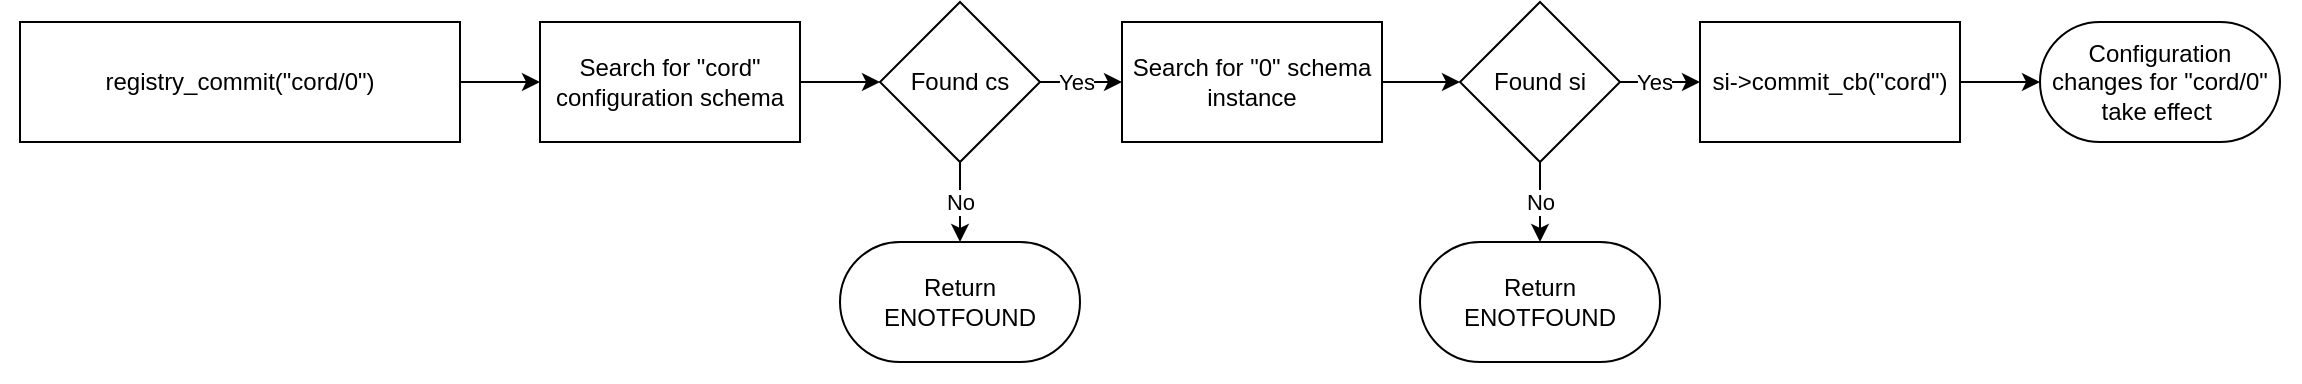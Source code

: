 <mxfile>
    <diagram id="fjN8D4Odn0497USpxgly" name="Page-1">
        <mxGraphModel dx="2314" dy="665" grid="1" gridSize="10" guides="1" tooltips="1" connect="1" arrows="1" fold="1" page="1" pageScale="1" pageWidth="1169" pageHeight="827" background="#FFFFFF" math="0" shadow="0">
            <root>
                <mxCell id="0"/>
                <mxCell id="1" parent="0"/>
                <mxCell id="274" value="" style="rounded=0;whiteSpace=wrap;html=1;strokeColor=none;" parent="1" vertex="1">
                    <mxGeometry x="-1160" y="10" width="1150" height="190" as="geometry"/>
                </mxCell>
                <mxCell id="185" value="registry_commit(&quot;cord/0&quot;)" style="rounded=0;whiteSpace=wrap;html=1;" parent="1" vertex="1">
                    <mxGeometry x="-1150" y="20" width="220" height="60" as="geometry"/>
                </mxCell>
                <mxCell id="233" style="edgeStyle=elbowEdgeStyle;rounded=0;html=1;" parent="1" source="185" target="235" edge="1">
                    <mxGeometry relative="1" as="geometry">
                        <mxPoint x="-389" y="241" as="sourcePoint"/>
                    </mxGeometry>
                </mxCell>
                <mxCell id="234" style="edgeStyle=elbowEdgeStyle;rounded=0;html=1;" parent="1" source="235" target="238" edge="1">
                    <mxGeometry relative="1" as="geometry">
                        <mxPoint x="-389" y="380" as="targetPoint"/>
                    </mxGeometry>
                </mxCell>
                <mxCell id="235" value="Search for &quot;cord&quot; configuration schema" style="rounded=0;whiteSpace=wrap;html=1;" parent="1" vertex="1">
                    <mxGeometry x="-890" y="20" width="130" height="60" as="geometry"/>
                </mxCell>
                <mxCell id="236" value="No" style="edgeStyle=elbowEdgeStyle;rounded=0;html=1;" parent="1" source="238" target="239" edge="1">
                    <mxGeometry relative="1" as="geometry">
                        <mxPoint x="-289" y="420" as="targetPoint"/>
                        <mxPoint as="offset"/>
                    </mxGeometry>
                </mxCell>
                <mxCell id="237" value="Yes" style="edgeStyle=elbowEdgeStyle;rounded=0;html=1;" parent="1" source="238" target="248" edge="1">
                    <mxGeometry x="-0.122" relative="1" as="geometry">
                        <mxPoint x="-389" y="490" as="targetPoint"/>
                        <mxPoint as="offset"/>
                    </mxGeometry>
                </mxCell>
                <mxCell id="238" value="Found cs" style="rhombus;whiteSpace=wrap;html=1;" parent="1" vertex="1">
                    <mxGeometry x="-720" y="10" width="80" height="80" as="geometry"/>
                </mxCell>
                <mxCell id="239" value="Return&lt;br&gt;ENOTFOUND" style="rounded=1;whiteSpace=wrap;html=1;arcSize=50;" parent="1" vertex="1">
                    <mxGeometry x="-740" y="130" width="120" height="60" as="geometry"/>
                </mxCell>
                <mxCell id="240" style="edgeStyle=elbowEdgeStyle;rounded=0;html=1;" parent="1" source="241" target="245" edge="1">
                    <mxGeometry relative="1" as="geometry">
                        <mxPoint x="-389" y="820" as="targetPoint"/>
                    </mxGeometry>
                </mxCell>
                <mxCell id="241" value="si-&amp;gt;commit_cb(&quot;cord&quot;)" style="rounded=0;whiteSpace=wrap;html=1;" parent="1" vertex="1">
                    <mxGeometry x="-310" y="20" width="130" height="60" as="geometry"/>
                </mxCell>
                <mxCell id="245" value="Configuration changes for &quot;cord/0&quot; take effect&amp;nbsp;" style="rounded=1;whiteSpace=wrap;html=1;arcSize=50;" parent="1" vertex="1">
                    <mxGeometry x="-140" y="20" width="120" height="60" as="geometry"/>
                </mxCell>
                <mxCell id="247" style="edgeStyle=elbowEdgeStyle;rounded=0;html=1;" parent="1" source="248" target="251" edge="1">
                    <mxGeometry relative="1" as="geometry">
                        <mxPoint x="-389" y="600" as="targetPoint"/>
                    </mxGeometry>
                </mxCell>
                <mxCell id="248" value="Search for &quot;0&quot; schema instance" style="rounded=0;whiteSpace=wrap;html=1;" parent="1" vertex="1">
                    <mxGeometry x="-599" y="20" width="130" height="60" as="geometry"/>
                </mxCell>
                <mxCell id="249" value="No" style="edgeStyle=elbowEdgeStyle;rounded=0;html=1;" parent="1" source="251" target="252" edge="1">
                    <mxGeometry relative="1" as="geometry">
                        <mxPoint x="-289" y="640" as="targetPoint"/>
                        <mxPoint as="offset"/>
                    </mxGeometry>
                </mxCell>
                <mxCell id="250" value="Yes" style="edgeStyle=elbowEdgeStyle;rounded=0;html=1;" parent="1" source="251" target="241" edge="1">
                    <mxGeometry x="-0.15" relative="1" as="geometry">
                        <mxPoint x="-389" y="710" as="targetPoint"/>
                        <mxPoint as="offset"/>
                    </mxGeometry>
                </mxCell>
                <mxCell id="251" value="Found si" style="rhombus;whiteSpace=wrap;html=1;" parent="1" vertex="1">
                    <mxGeometry x="-430" y="10" width="80" height="80" as="geometry"/>
                </mxCell>
                <mxCell id="252" value="Return&lt;br&gt;ENOTFOUND" style="rounded=1;whiteSpace=wrap;html=1;arcSize=50;" parent="1" vertex="1">
                    <mxGeometry x="-450" y="130" width="120" height="60" as="geometry"/>
                </mxCell>
            </root>
        </mxGraphModel>
    </diagram>
</mxfile>